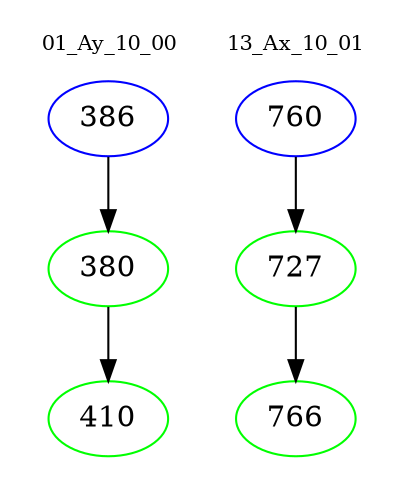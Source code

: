 digraph{
subgraph cluster_0 {
color = white
label = "01_Ay_10_00";
fontsize=10;
T0_386 [label="386", color="blue"]
T0_386 -> T0_380 [color="black"]
T0_380 [label="380", color="green"]
T0_380 -> T0_410 [color="black"]
T0_410 [label="410", color="green"]
}
subgraph cluster_1 {
color = white
label = "13_Ax_10_01";
fontsize=10;
T1_760 [label="760", color="blue"]
T1_760 -> T1_727 [color="black"]
T1_727 [label="727", color="green"]
T1_727 -> T1_766 [color="black"]
T1_766 [label="766", color="green"]
}
}
